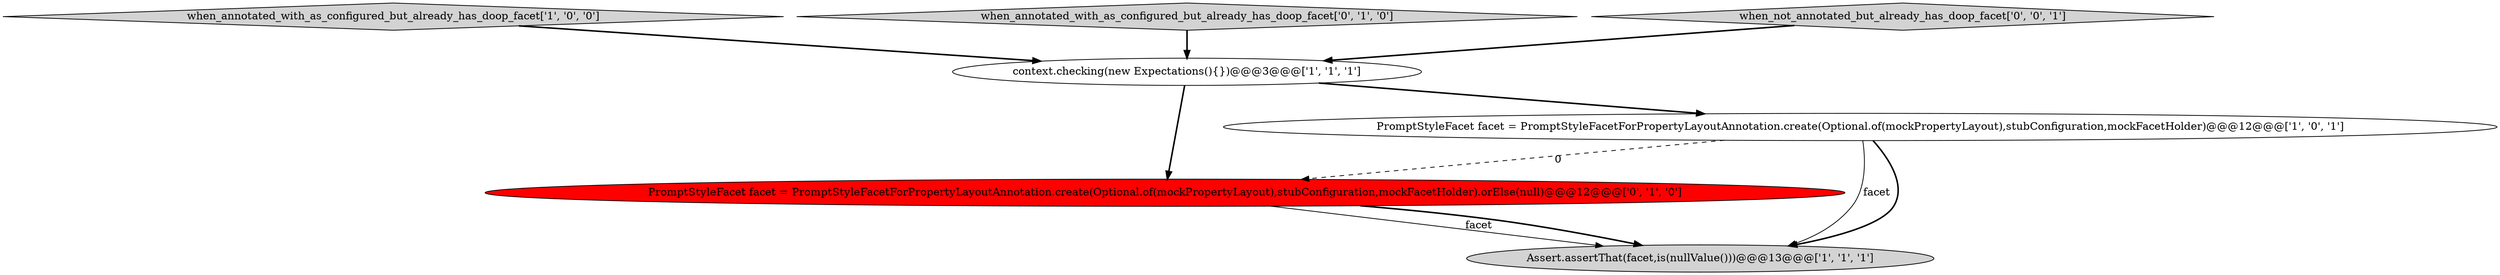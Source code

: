 digraph {
3 [style = filled, label = "when_annotated_with_as_configured_but_already_has_doop_facet['1', '0', '0']", fillcolor = lightgray, shape = diamond image = "AAA0AAABBB1BBB"];
4 [style = filled, label = "PromptStyleFacet facet = PromptStyleFacetForPropertyLayoutAnnotation.create(Optional.of(mockPropertyLayout),stubConfiguration,mockFacetHolder).orElse(null)@@@12@@@['0', '1', '0']", fillcolor = red, shape = ellipse image = "AAA1AAABBB2BBB"];
0 [style = filled, label = "Assert.assertThat(facet,is(nullValue()))@@@13@@@['1', '1', '1']", fillcolor = lightgray, shape = ellipse image = "AAA0AAABBB1BBB"];
2 [style = filled, label = "PromptStyleFacet facet = PromptStyleFacetForPropertyLayoutAnnotation.create(Optional.of(mockPropertyLayout),stubConfiguration,mockFacetHolder)@@@12@@@['1', '0', '1']", fillcolor = white, shape = ellipse image = "AAA0AAABBB1BBB"];
5 [style = filled, label = "when_annotated_with_as_configured_but_already_has_doop_facet['0', '1', '0']", fillcolor = lightgray, shape = diamond image = "AAA0AAABBB2BBB"];
6 [style = filled, label = "when_not_annotated_but_already_has_doop_facet['0', '0', '1']", fillcolor = lightgray, shape = diamond image = "AAA0AAABBB3BBB"];
1 [style = filled, label = "context.checking(new Expectations(){})@@@3@@@['1', '1', '1']", fillcolor = white, shape = ellipse image = "AAA0AAABBB1BBB"];
2->0 [style = solid, label="facet"];
6->1 [style = bold, label=""];
5->1 [style = bold, label=""];
1->4 [style = bold, label=""];
1->2 [style = bold, label=""];
2->0 [style = bold, label=""];
3->1 [style = bold, label=""];
4->0 [style = solid, label="facet"];
4->0 [style = bold, label=""];
2->4 [style = dashed, label="0"];
}
